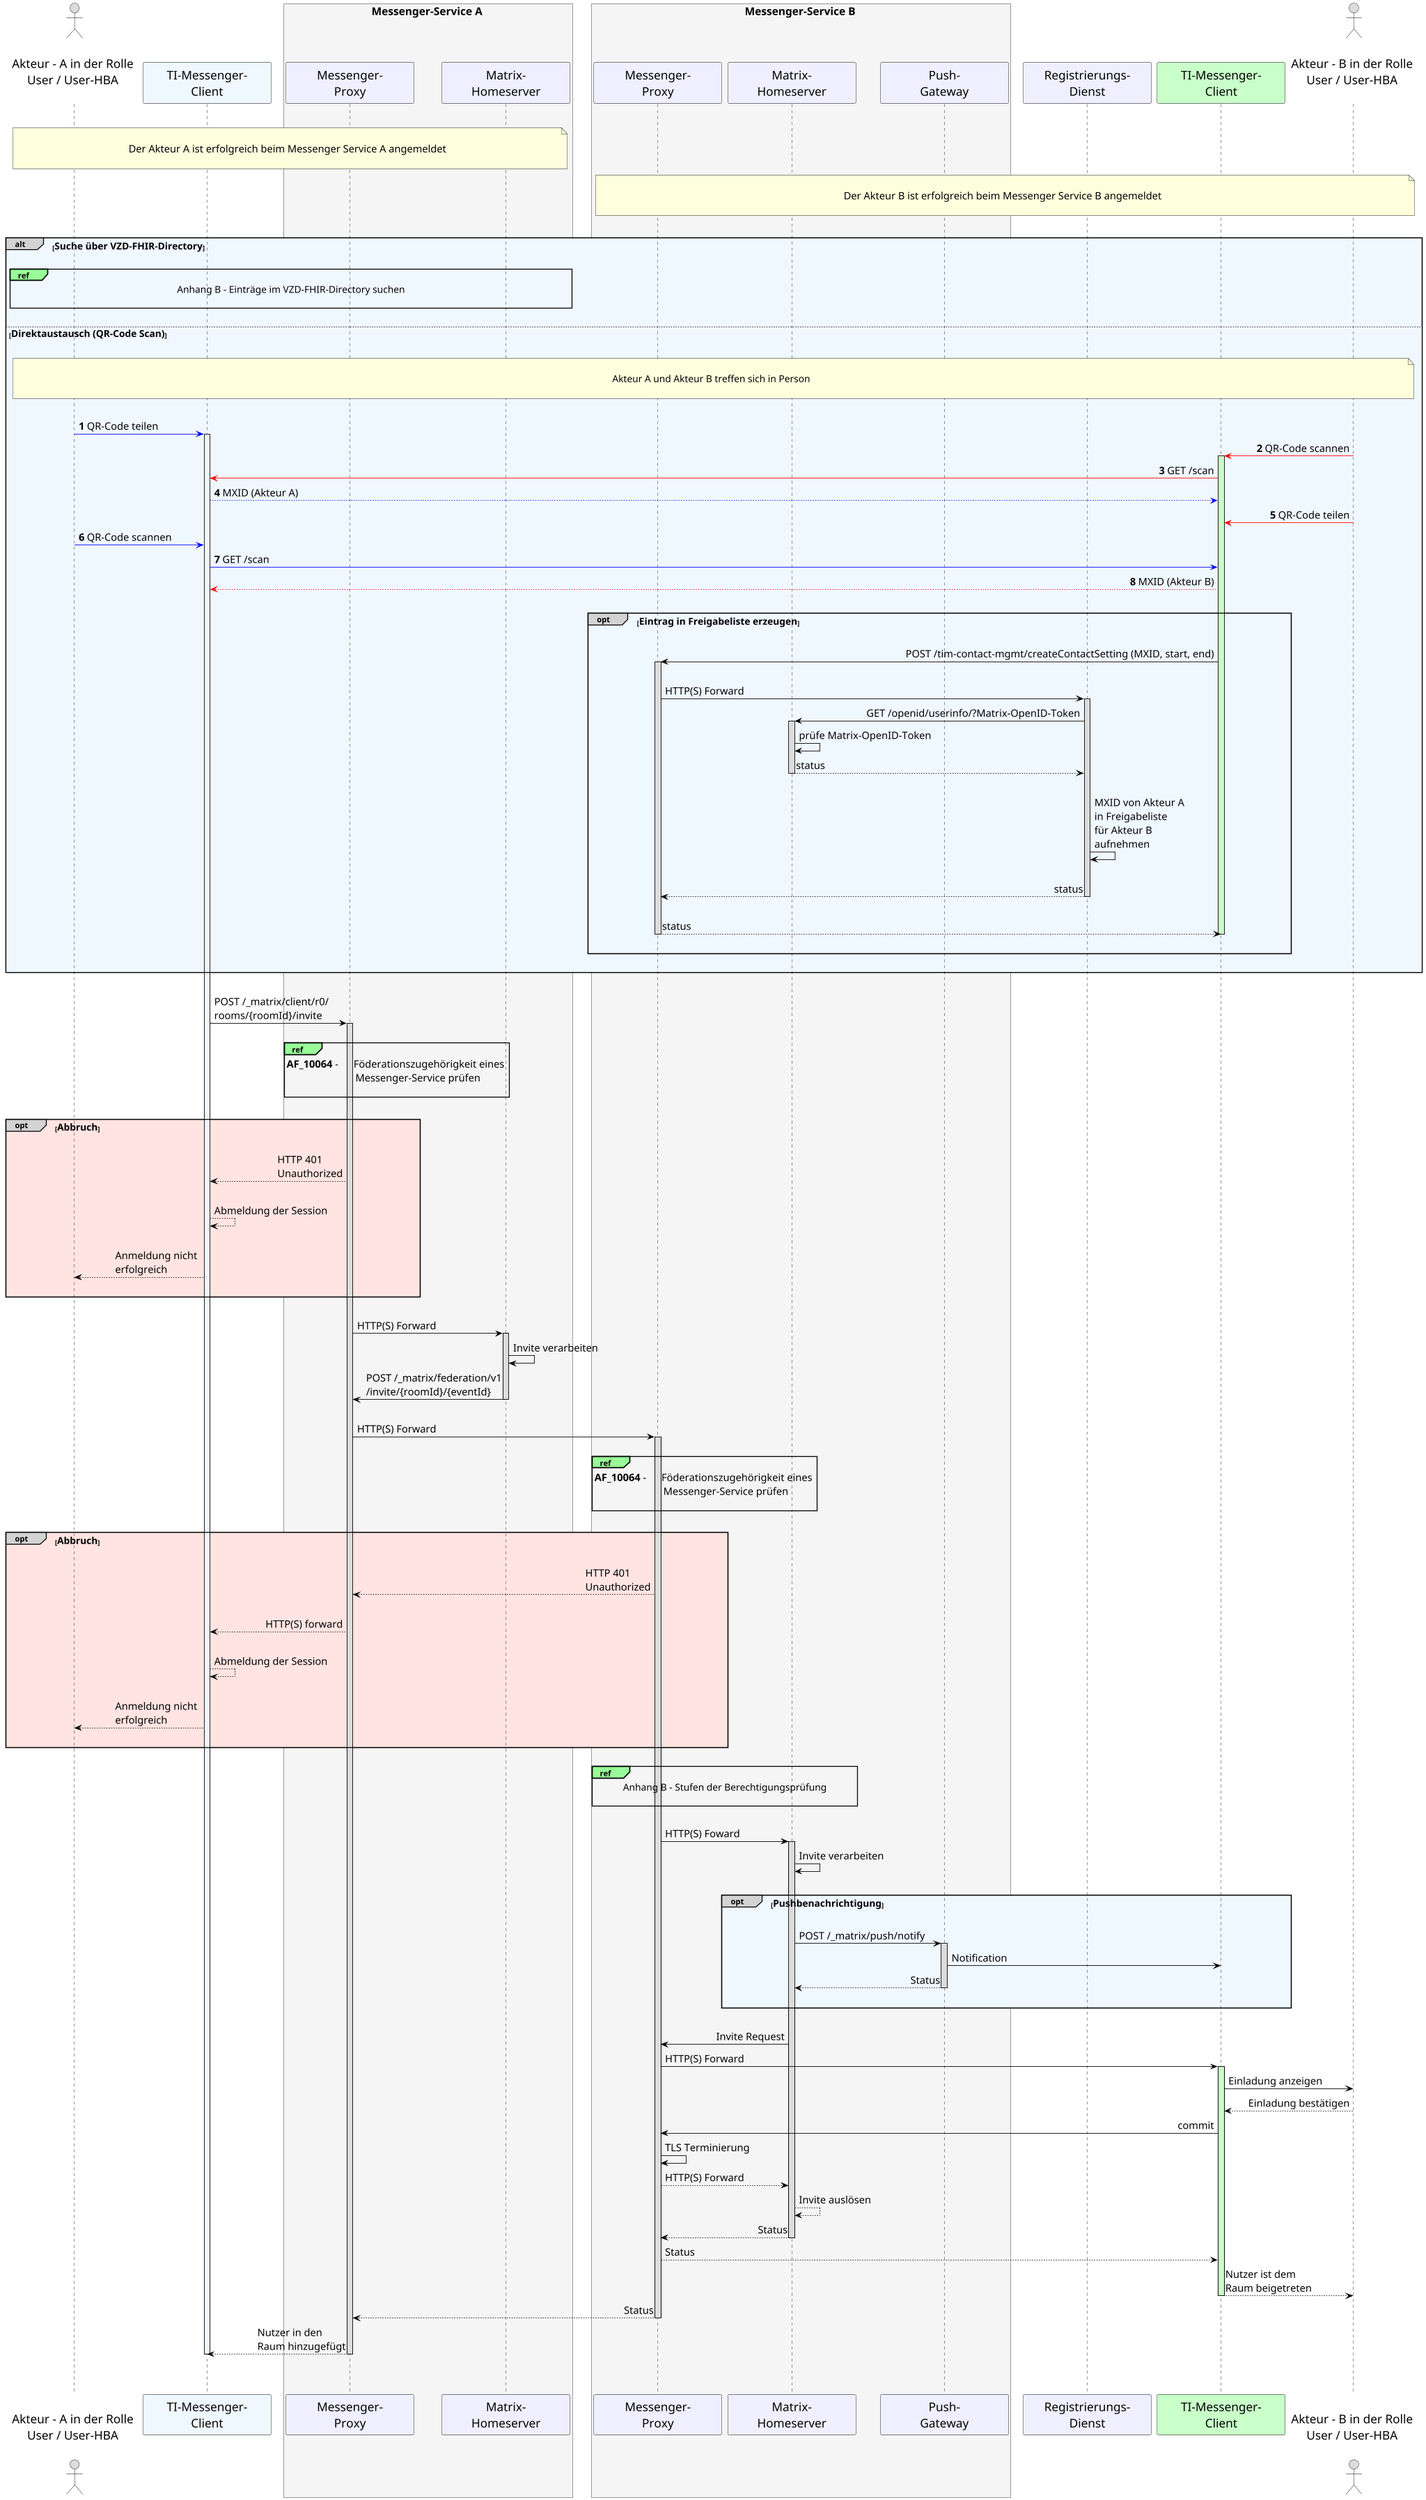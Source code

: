 /' 
# TI-Messenger 1.1
# TI-Messenger-Dienst
# UC - 10061
# Sequence Diagram
# Name: Einladung von Akteuren außerhalb einer Organisation
'/

@startuml
skinparam sequenceMessageAlign direction
skinparam minClassWidth 200
skinparam BoxPadding 15
skinparam sequenceReferenceHeaderBackgroundColor palegreen
scale max 2048 width

skinparam sequence {
ArrowColor black
ArrowFontSize 17
ActorBorderColor black
LifeLineBorderColor black
LifeLineBackgroundColor Gainsboro

ParticipantBorderColor Motivation
ParticipantBackgroundColor Motivation
ParticipantFontName Impact
ParticipantFontSize 20
ParticipantFontColor black
ParticipantBorderColor Black
ParticipantBackgroundColor MOTIVATION

ActorBackgroundColor Gainsboro
ActorFontColor black
ActorFontSize 20
ActorFontName Aapex
}
    actor U1 as "\nAkteur - A in der Rolle\nUser / User-HBA\n"
    participant C1 as "TI-Messenger-\nClient" #AliceBlue
    box <size:18>Messenger-Service A</size> #WhiteSmoke
      participant MP1 as "Messenger-\nProxy"
      participant MH1 as "Matrix-\nHomeserver"
    end box
    box <size:18>Messenger-Service B</size> #WhiteSmoke
    participant MP2 as "Messenger-\nProxy"
    participant MH2 as "Matrix-\nHomeserver"
    participant PG2 as "Push-\nGateway"
    end box
    participant RD2 as "Registrierungs-\nDienst"
    participant C2 as "TI-Messenger-\nClient" #TECHNOLOGY
    actor U2 as "\nAkteur - B in der Rolle\nUser / User-HBA\n"
    
|||
note over U1, MH1: \n<size:17>Der Akteur A ist erfolgreich beim Messenger Service A angemeldet</size>\n   
note over U2, MP2: \n<size:17>Der Akteur B ist erfolgreich beim Messenger Service B angemeldet</size>\n    
|||
    
    alt#LightGrey #AliceBlue  <size:16>Suche über VZD-FHIR-Directory</size>
      |||
      ref over U1, MH1 : <size:16>Anhang B - Einträge im VZD-FHIR-Directory suchen</size>\n
      |||
    
      else <size:16>Direktaustausch (QR-Code Scan)</size>
         |||
         note over U1, U2: \n<size:16>Akteur A und Akteur B treffen sich in Person\n
         |||
         autonumber
         U1-[#0000FF]>C1: QR-Code teilen
          activate C1 #AliceBlue
         U2-[#red]>C2: QR-Code scannen
          activate C2 #TECHNOLOGY
         C2-[#red]>C1: GET /scan
         C1--[#0000FF]>C2: MXID (Akteur A)
         U2-[#red]>C2: QR-Code teilen
         U1-[#0000FF]>C1: QR-Code scannen
         C1-[#0000FF]>C2: GET /scan
         C2--[#red]>C1: MXID (Akteur B)
         autonumber stop
         |||
         
         opt#LightGrey #AliceBlue <size:16>Eintrag in Freigabeliste erzeugen</size>
         |||
           C2->MP2: POST /tim-contact-mgmt/createContactSetting (MXID, start, end)
           activate MP2
           |||
           MP2->RD2: HTTP(S) Forward
           activate RD2
           RD2->MH2: GET /openid/userinfo/?Matrix-OpenID-Token
           activate MH2
           MH2->MH2: prüfe Matrix-OpenID-Token
           MH2-->RD2: status
           deactivate MH2
           |||
           RD2->RD2: MXID von Akteur A \nin Freigabeliste \nfür Akteur B \naufnehmen
           |||
           RD2-->MP2: status
           deactivate RD2
           |||
           MP2-->C2: status
           deactivate MP2
           deactivate C2
          |||
        end
        |||
    end
    
    |||
    C1->MP1: POST /_matrix/client/r0/\nrooms/{roomId}/invite 
      activate MP1
    
    |||
      ref over MP1, MP1: <size:17>**AF_10064** - \tFöderationszugehörigkeit eines \n<size:17>        \tMessenger-Service prüfen</size>\n 
    |||
      opt#LightGrey #MistyRose <size:16>Abbruch</size>
      |||
      MP1-->C1: HTTP 401 \nUnauthorized
      |||
      C1-->C1: Abmeldung der Session
      |||
      C1-->U1: Anmeldung nicht \nerfolgreich
      |||
      end
      |||

    MP1->MH1: HTTP(S) Forward
      activate MH1
    MH1->MH1: Invite verarbeiten
    MH1->MP1: POST /_matrix/federation/v1\n/invite/{roomId}/{eventId} 
      deactivate MH1
    |||
    MP1->MP2: HTTP(S) Forward
    |||
      activate MP2
      ref over MP2, MP2: <size:17>**AF_10064** - \tFöderationszugehörigkeit eines \n<size:17>        \tMessenger-Service prüfen</size>\n 
    |||

      opt#LightGrey #MistyRose <size:16>Abbruch</size>
      |||
      MP2-->MP1: HTTP 401 \nUnauthorized
      |||
      MP1-->C1: HTTP(S) forward
      |||
      C1-->C1: Abmeldung der Session
      |||
      C1-->U1: Anmeldung nicht \nerfolgreich
      |||
      end

    |||
      ref over MP2, MH2 : <size:16>Anhang B - Stufen der Berechtigungsprüfung</size>\n
    |||
    MP2->MH2: HTTP(S) Foward
      activate MH2
      MH2->MH2: Invite verarbeiten
      |||
      opt#LightGrey #AliceBlue <size:16>Pushbenachrichtigung</size>
      |||
        MH2->PG2: POST /_matrix/push/notify
          activate PG2
        PG2->C2: Notification
        PG2-->MH2: Status
          deactivate PG2
      |||
      end
      |||
        MH2->MP2: Invite Request
        MP2->C2: HTTP(S) Forward
          activate C2 #TECHNOLOGY
        C2->U2: Einladung anzeigen
        U2-->C2: Einladung bestätigen
        C2->MP2: commit
        MP2->MP2: TLS Terminierung
        MP2-->MH2: HTTP(S) Forward
        MH2-->MH2: Invite auslösen
        MH2-->MP2: Status
          deactivate MH2

        MP2-->C2: Status
        C2-->U2: Nutzer ist dem \nRaum beigetreten
          deactivate C2
        MP2-->MP1: Status 
          deactivate MP2
        MP1-->C1: Nutzer in den \nRaum hinzugefügt  
                  deactivate MP1
          deactivate C1
  |||
|||
@enduml
